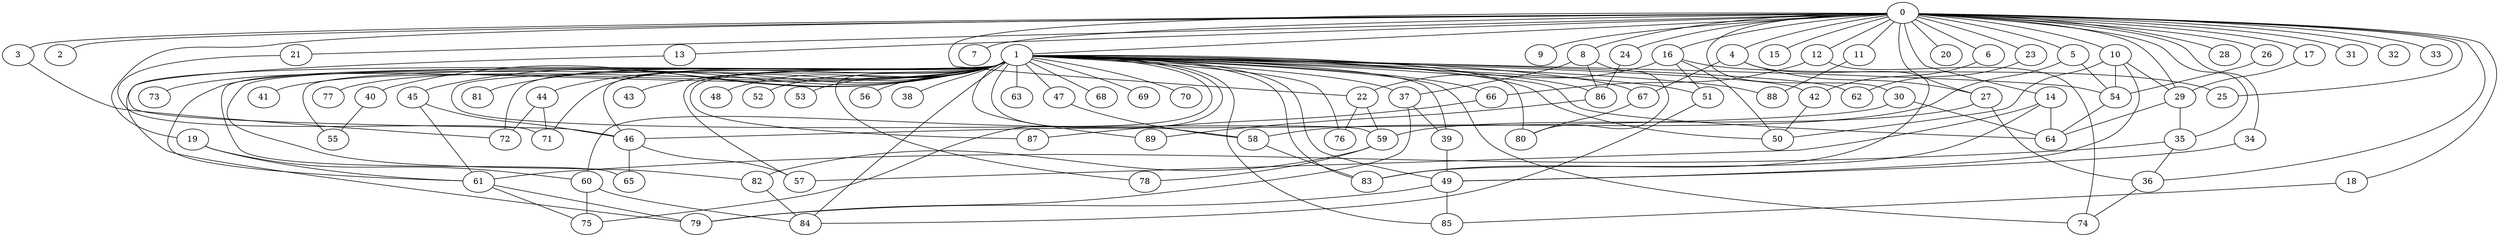 
graph graphname {
    0 -- 1
0 -- 2
0 -- 3
0 -- 4
0 -- 5
0 -- 6
0 -- 7
0 -- 8
0 -- 9
0 -- 10
0 -- 11
0 -- 12
0 -- 13
0 -- 14
0 -- 15
0 -- 16
0 -- 17
0 -- 18
0 -- 19
0 -- 20
0 -- 21
0 -- 22
0 -- 23
0 -- 24
0 -- 25
0 -- 26
0 -- 27
0 -- 28
0 -- 29
0 -- 30
0 -- 31
0 -- 32
0 -- 33
0 -- 34
0 -- 35
0 -- 36
1 -- 37
1 -- 38
1 -- 39
1 -- 40
1 -- 41
1 -- 42
1 -- 43
1 -- 44
1 -- 45
1 -- 46
1 -- 47
1 -- 48
1 -- 49
1 -- 50
1 -- 51
1 -- 52
1 -- 53
1 -- 54
1 -- 55
1 -- 56
1 -- 57
1 -- 58
1 -- 59
1 -- 60
1 -- 61
1 -- 62
1 -- 63
1 -- 64
1 -- 65
1 -- 66
1 -- 67
1 -- 68
1 -- 69
1 -- 70
1 -- 71
1 -- 72
1 -- 73
1 -- 74
1 -- 75
1 -- 76
1 -- 77
1 -- 78
1 -- 79
1 -- 80
1 -- 81
1 -- 82
1 -- 83
1 -- 84
1 -- 85
1 -- 86
1 -- 87
1 -- 88
1 -- 89
3 -- 72
4 -- 27
4 -- 67
4 -- 83
5 -- 54
5 -- 58
6 -- 42
8 -- 86
8 -- 37
8 -- 80
10 -- 49
10 -- 50
10 -- 54
10 -- 29
11 -- 88
12 -- 66
12 -- 74
13 -- 46
14 -- 57
14 -- 83
14 -- 64
16 -- 50
16 -- 22
16 -- 51
16 -- 25
17 -- 29
18 -- 85
19 -- 61
19 -- 60
21 -- 71
22 -- 59
22 -- 76
23 -- 62
24 -- 86
26 -- 54
27 -- 36
27 -- 59
29 -- 35
29 -- 64
30 -- 46
30 -- 64
34 -- 49
35 -- 36
35 -- 61
36 -- 74
37 -- 39
37 -- 79
39 -- 49
40 -- 55
42 -- 50
44 -- 72
44 -- 71
45 -- 61
45 -- 46
46 -- 65
46 -- 57
47 -- 58
49 -- 85
49 -- 79
51 -- 84
54 -- 64
58 -- 83
59 -- 78
59 -- 82
60 -- 84
60 -- 75
61 -- 75
61 -- 79
66 -- 87
67 -- 80
82 -- 84
86 -- 89

}
